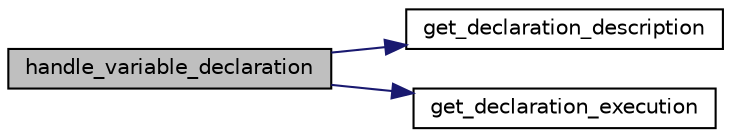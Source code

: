 digraph "handle_variable_declaration"
{
 // LATEX_PDF_SIZE
  edge [fontname="Helvetica",fontsize="10",labelfontname="Helvetica",labelfontsize="10"];
  node [fontname="Helvetica",fontsize="10",shape=record];
  rankdir="LR";
  Node1 [label="handle_variable_declaration",height=0.2,width=0.4,color="black", fillcolor="grey75", style="filled", fontcolor="black",tooltip=" "];
  Node1 -> Node2 [color="midnightblue",fontsize="10",style="solid",fontname="Helvetica"];
  Node2 [label="get_declaration_description",height=0.2,width=0.4,color="black", fillcolor="white", style="filled",URL="$dd/d3e/declaration__table_8c.html#a6d7cfaa61de7241348ef4a08f55bd9a0",tooltip="Gets the description of a declaration."];
  Node1 -> Node3 [color="midnightblue",fontsize="10",style="solid",fontname="Helvetica"];
  Node3 [label="get_declaration_execution",height=0.2,width=0.4,color="black", fillcolor="white", style="filled",URL="$dd/d3e/declaration__table_8c.html#aaac3e6193717aaccc629ddcb3c678f81",tooltip="Gets the execution information of a declaration."];
}
